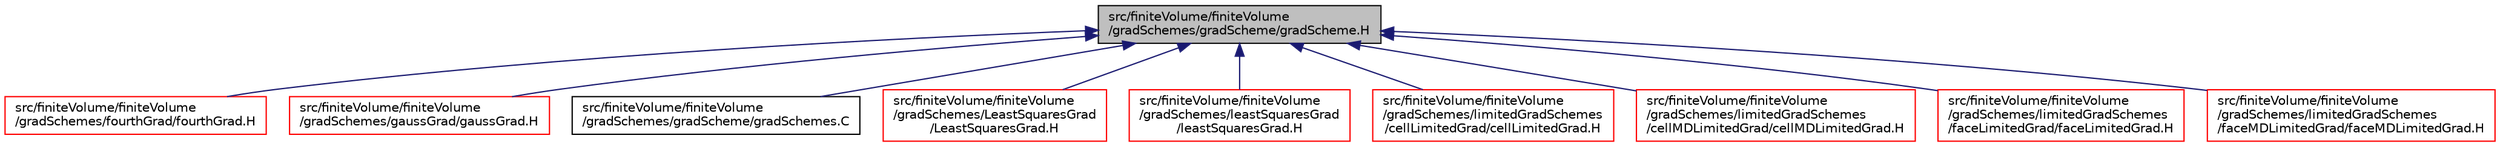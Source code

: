 digraph "src/finiteVolume/finiteVolume/gradSchemes/gradScheme/gradScheme.H"
{
  bgcolor="transparent";
  edge [fontname="Helvetica",fontsize="10",labelfontname="Helvetica",labelfontsize="10"];
  node [fontname="Helvetica",fontsize="10",shape=record];
  Node96 [label="src/finiteVolume/finiteVolume\l/gradSchemes/gradScheme/gradScheme.H",height=0.2,width=0.4,color="black", fillcolor="grey75", style="filled", fontcolor="black"];
  Node96 -> Node97 [dir="back",color="midnightblue",fontsize="10",style="solid",fontname="Helvetica"];
  Node97 [label="src/finiteVolume/finiteVolume\l/gradSchemes/fourthGrad/fourthGrad.H",height=0.2,width=0.4,color="red",URL="$a03269.html"];
  Node96 -> Node100 [dir="back",color="midnightblue",fontsize="10",style="solid",fontname="Helvetica"];
  Node100 [label="src/finiteVolume/finiteVolume\l/gradSchemes/gaussGrad/gaussGrad.H",height=0.2,width=0.4,color="red",URL="$a03278.html"];
  Node96 -> Node123 [dir="back",color="midnightblue",fontsize="10",style="solid",fontname="Helvetica"];
  Node123 [label="src/finiteVolume/finiteVolume\l/gradSchemes/gradScheme/gradSchemes.C",height=0.2,width=0.4,color="black",URL="$a03290.html",tooltip="Abstract base class for finite volume calculus gradient schemes. "];
  Node96 -> Node124 [dir="back",color="midnightblue",fontsize="10",style="solid",fontname="Helvetica"];
  Node124 [label="src/finiteVolume/finiteVolume\l/gradSchemes/LeastSquaresGrad\l/LeastSquaresGrad.H",height=0.2,width=0.4,color="red",URL="$a03296.html"];
  Node96 -> Node126 [dir="back",color="midnightblue",fontsize="10",style="solid",fontname="Helvetica"];
  Node126 [label="src/finiteVolume/finiteVolume\l/gradSchemes/leastSquaresGrad\l/leastSquaresGrad.H",height=0.2,width=0.4,color="red",URL="$a03314.html"];
  Node96 -> Node128 [dir="back",color="midnightblue",fontsize="10",style="solid",fontname="Helvetica"];
  Node128 [label="src/finiteVolume/finiteVolume\l/gradSchemes/limitedGradSchemes\l/cellLimitedGrad/cellLimitedGrad.H",height=0.2,width=0.4,color="red",URL="$a03329.html"];
  Node96 -> Node129 [dir="back",color="midnightblue",fontsize="10",style="solid",fontname="Helvetica"];
  Node129 [label="src/finiteVolume/finiteVolume\l/gradSchemes/limitedGradSchemes\l/cellMDLimitedGrad/cellMDLimitedGrad.H",height=0.2,width=0.4,color="red",URL="$a03335.html"];
  Node96 -> Node130 [dir="back",color="midnightblue",fontsize="10",style="solid",fontname="Helvetica"];
  Node130 [label="src/finiteVolume/finiteVolume\l/gradSchemes/limitedGradSchemes\l/faceLimitedGrad/faceLimitedGrad.H",height=0.2,width=0.4,color="red",URL="$a03341.html"];
  Node96 -> Node131 [dir="back",color="midnightblue",fontsize="10",style="solid",fontname="Helvetica"];
  Node131 [label="src/finiteVolume/finiteVolume\l/gradSchemes/limitedGradSchemes\l/faceMDLimitedGrad/faceMDLimitedGrad.H",height=0.2,width=0.4,color="red",URL="$a03347.html"];
}
